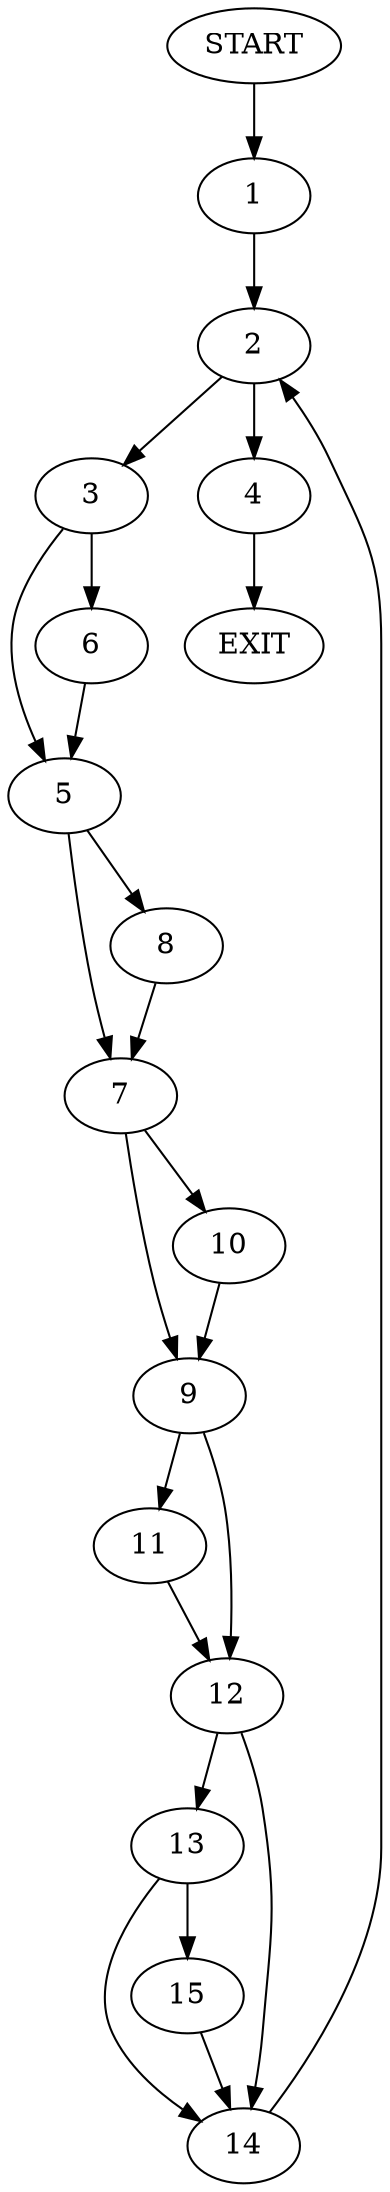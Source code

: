 digraph {
0 [label="START"]
16 [label="EXIT"]
0 -> 1
1 -> 2
2 -> 3
2 -> 4
3 -> 5
3 -> 6
4 -> 16
5 -> 7
5 -> 8
6 -> 5
8 -> 7
7 -> 9
7 -> 10
10 -> 9
9 -> 11
9 -> 12
11 -> 12
12 -> 13
12 -> 14
14 -> 2
13 -> 14
13 -> 15
15 -> 14
}
